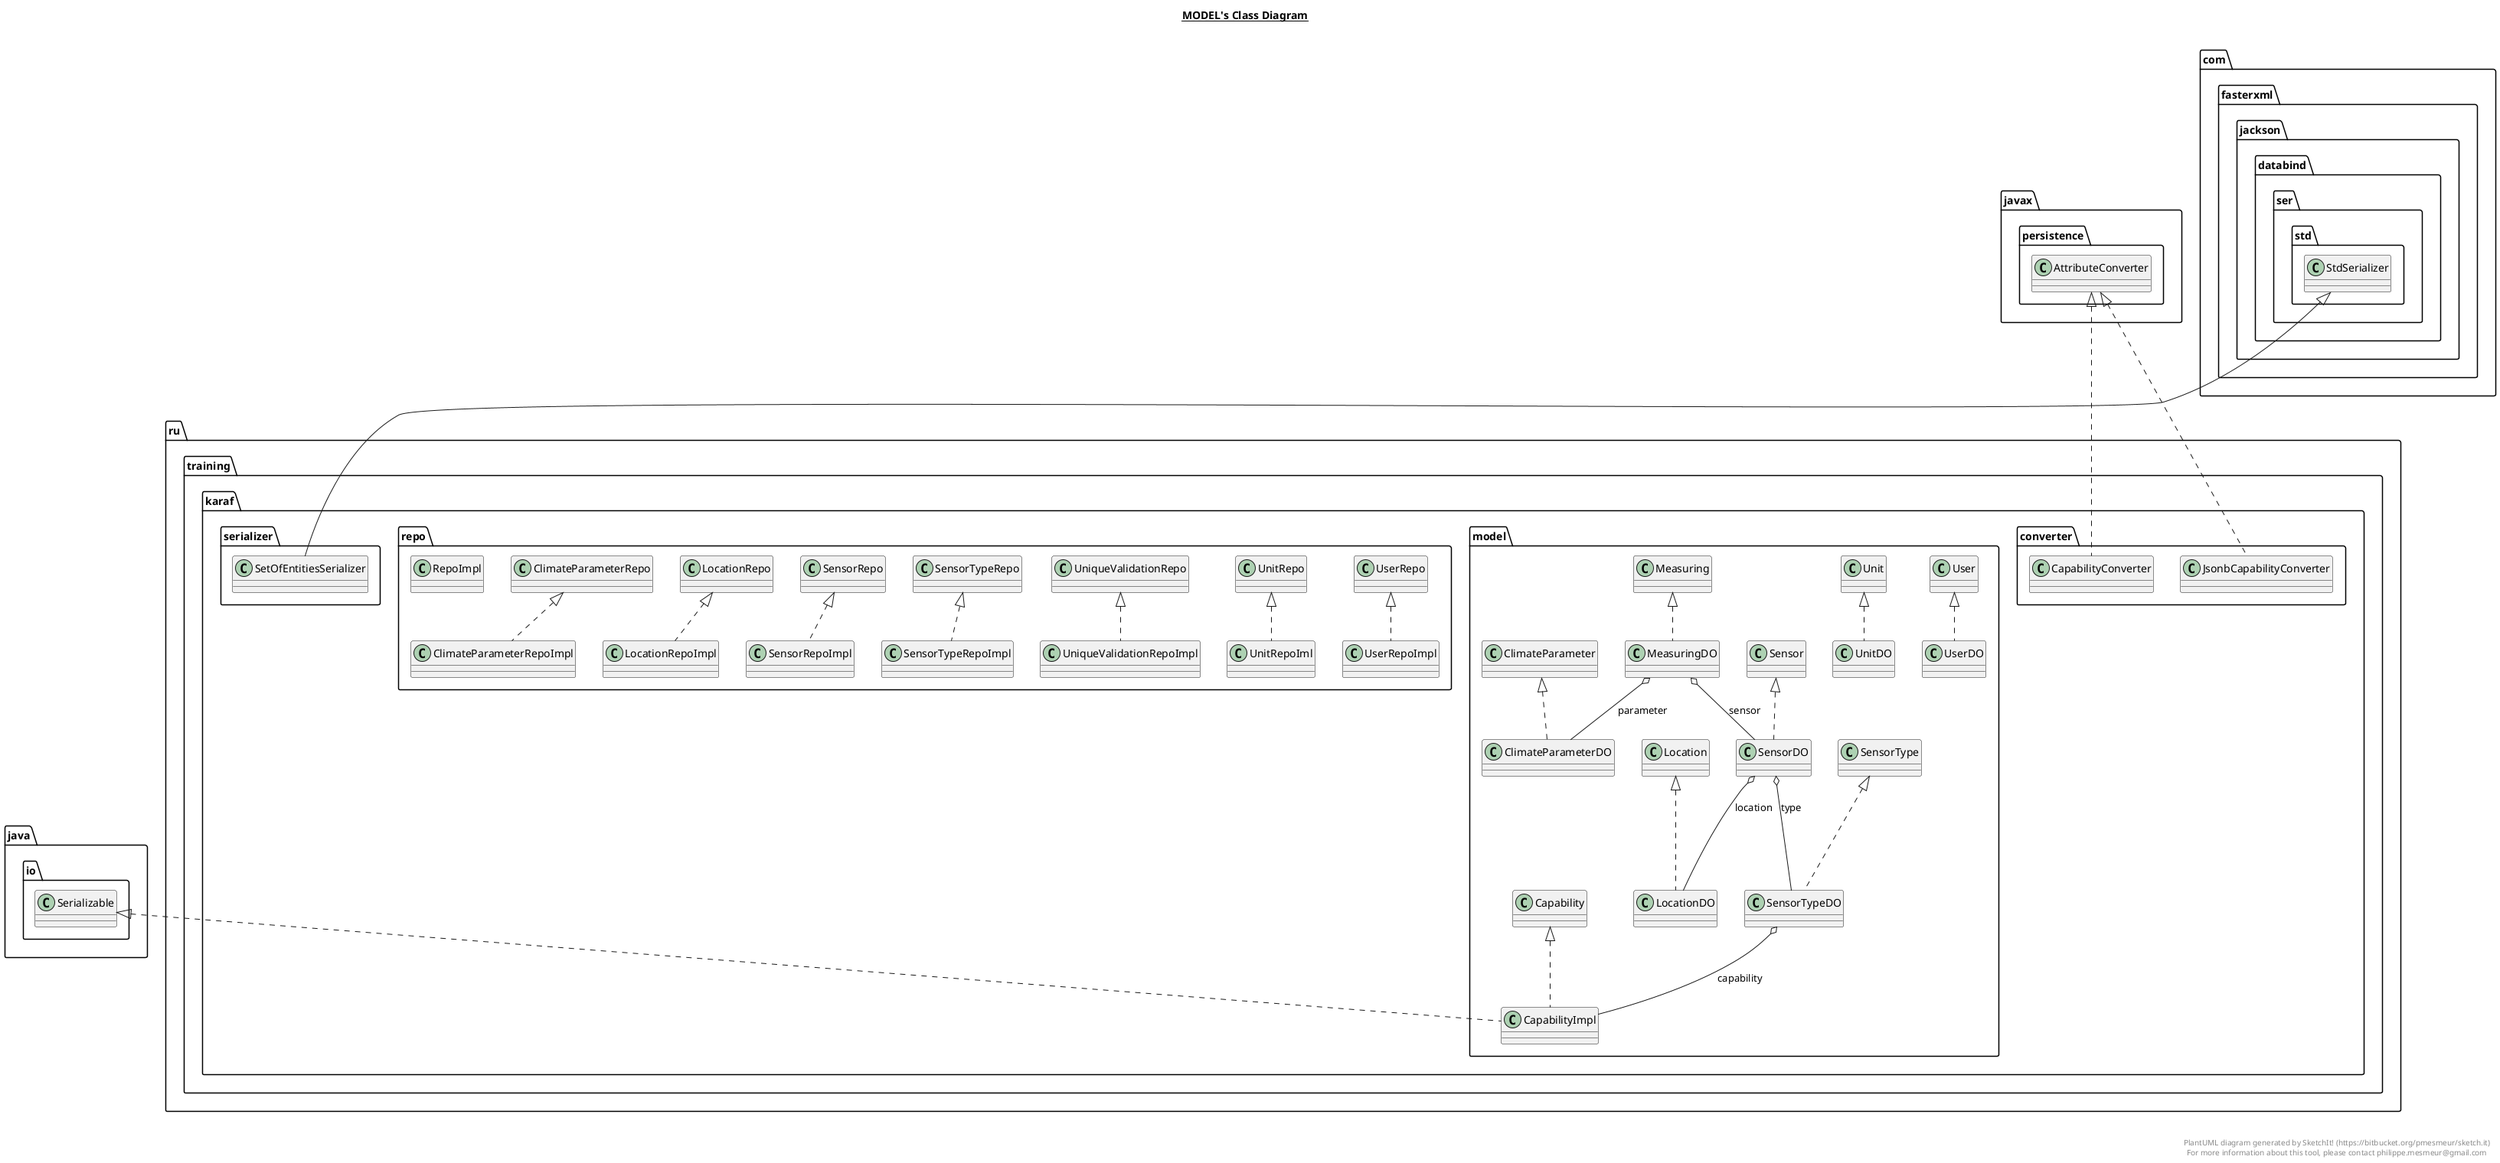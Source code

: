 @startuml

title __MODEL's Class Diagram__\n

  namespace ru.training.karaf.converter {
    class ru.training.karaf.converter.CapabilityConverter {
    }
  }
  

  namespace ru.training.karaf.converter {
    class ru.training.karaf.converter.JsonbCapabilityConverter {
    }
  }
  

  namespace ru.training.karaf.model {
    class ru.training.karaf.model.CapabilityImpl {
    }
  }
  

  namespace ru.training.karaf.model {
    class ru.training.karaf.model.ClimateParameterDO {
    }
  }
  

  namespace ru.training.karaf.model {
    class ru.training.karaf.model.LocationDO {
    }
  }
  

  namespace ru.training.karaf.model {
    class ru.training.karaf.model.MeasuringDO {
    }
  }
  

  namespace ru.training.karaf.model {
    class ru.training.karaf.model.SensorDO {
    }
  }
  

  namespace ru.training.karaf.model {
    class ru.training.karaf.model.SensorTypeDO {
    }
  }
  

  namespace ru.training.karaf.model {
    class ru.training.karaf.model.UnitDO {
    }
  }
  

  namespace ru.training.karaf.model {
    class ru.training.karaf.model.UserDO {
    }
  }
  

  namespace ru.training.karaf.repo {
    class ru.training.karaf.repo.ClimateParameterRepoImpl {
    }
  }
  

  namespace ru.training.karaf.repo {
    class ru.training.karaf.repo.LocationRepoImpl {
    }
  }
  

  namespace ru.training.karaf.repo {
    class ru.training.karaf.repo.RepoImpl {
    }
  }
  

  namespace ru.training.karaf.repo {
    class ru.training.karaf.repo.SensorRepoImpl {
    }
  }
  

  namespace ru.training.karaf.repo {
    class ru.training.karaf.repo.SensorTypeRepoImpl {
    }
  }
  

  namespace ru.training.karaf.repo {
    class ru.training.karaf.repo.UniqueValidationRepoImpl {
    }
  }
  

  namespace ru.training.karaf.repo {
    class ru.training.karaf.repo.UnitRepoIml {
    }
  }
  

  namespace ru.training.karaf.repo {
    class ru.training.karaf.repo.UserRepoImpl {
    }
  }
  

  namespace ru.training.karaf.serializer {
    class ru.training.karaf.serializer.SetOfEntitiesSerializer {
    }
  }
  

  ru.training.karaf.converter.CapabilityConverter .up.|> javax.persistence.AttributeConverter
  ru.training.karaf.converter.JsonbCapabilityConverter .up.|> javax.persistence.AttributeConverter
  ru.training.karaf.model.CapabilityImpl .up.|> java.io.Serializable
  ru.training.karaf.model.CapabilityImpl .up.|> ru.training.karaf.model.Capability
  ru.training.karaf.model.ClimateParameterDO .up.|> ru.training.karaf.model.ClimateParameter
  ru.training.karaf.model.LocationDO .up.|> ru.training.karaf.model.Location
  ru.training.karaf.model.MeasuringDO .up.|> ru.training.karaf.model.Measuring
  ru.training.karaf.model.MeasuringDO o-- ru.training.karaf.model.ClimateParameterDO : parameter
  ru.training.karaf.model.MeasuringDO o-- ru.training.karaf.model.SensorDO : sensor
  ru.training.karaf.model.SensorDO .up.|> ru.training.karaf.model.Sensor
  ru.training.karaf.model.SensorDO o-- ru.training.karaf.model.LocationDO : location
  ru.training.karaf.model.SensorDO o-- ru.training.karaf.model.SensorTypeDO : type
  ru.training.karaf.model.SensorTypeDO .up.|> ru.training.karaf.model.SensorType
  ru.training.karaf.model.SensorTypeDO o-- ru.training.karaf.model.CapabilityImpl : capability
  ru.training.karaf.model.UnitDO .up.|> ru.training.karaf.model.Unit
  ru.training.karaf.model.UserDO .up.|> ru.training.karaf.model.User
  ru.training.karaf.repo.ClimateParameterRepoImpl .up.|> ru.training.karaf.repo.ClimateParameterRepo
  ru.training.karaf.repo.LocationRepoImpl .up.|> ru.training.karaf.repo.LocationRepo
  ru.training.karaf.repo.SensorRepoImpl .up.|> ru.training.karaf.repo.SensorRepo
  ru.training.karaf.repo.SensorTypeRepoImpl .up.|> ru.training.karaf.repo.SensorTypeRepo
  ru.training.karaf.repo.UniqueValidationRepoImpl .up.|> ru.training.karaf.repo.UniqueValidationRepo
  ru.training.karaf.repo.UnitRepoIml .up.|> ru.training.karaf.repo.UnitRepo
  ru.training.karaf.repo.UserRepoImpl .up.|> ru.training.karaf.repo.UserRepo
  ru.training.karaf.serializer.SetOfEntitiesSerializer -up-|> com.fasterxml.jackson.databind.ser.std.StdSerializer


right footer


PlantUML diagram generated by SketchIt! (https://bitbucket.org/pmesmeur/sketch.it)
For more information about this tool, please contact philippe.mesmeur@gmail.com
endfooter

@enduml
